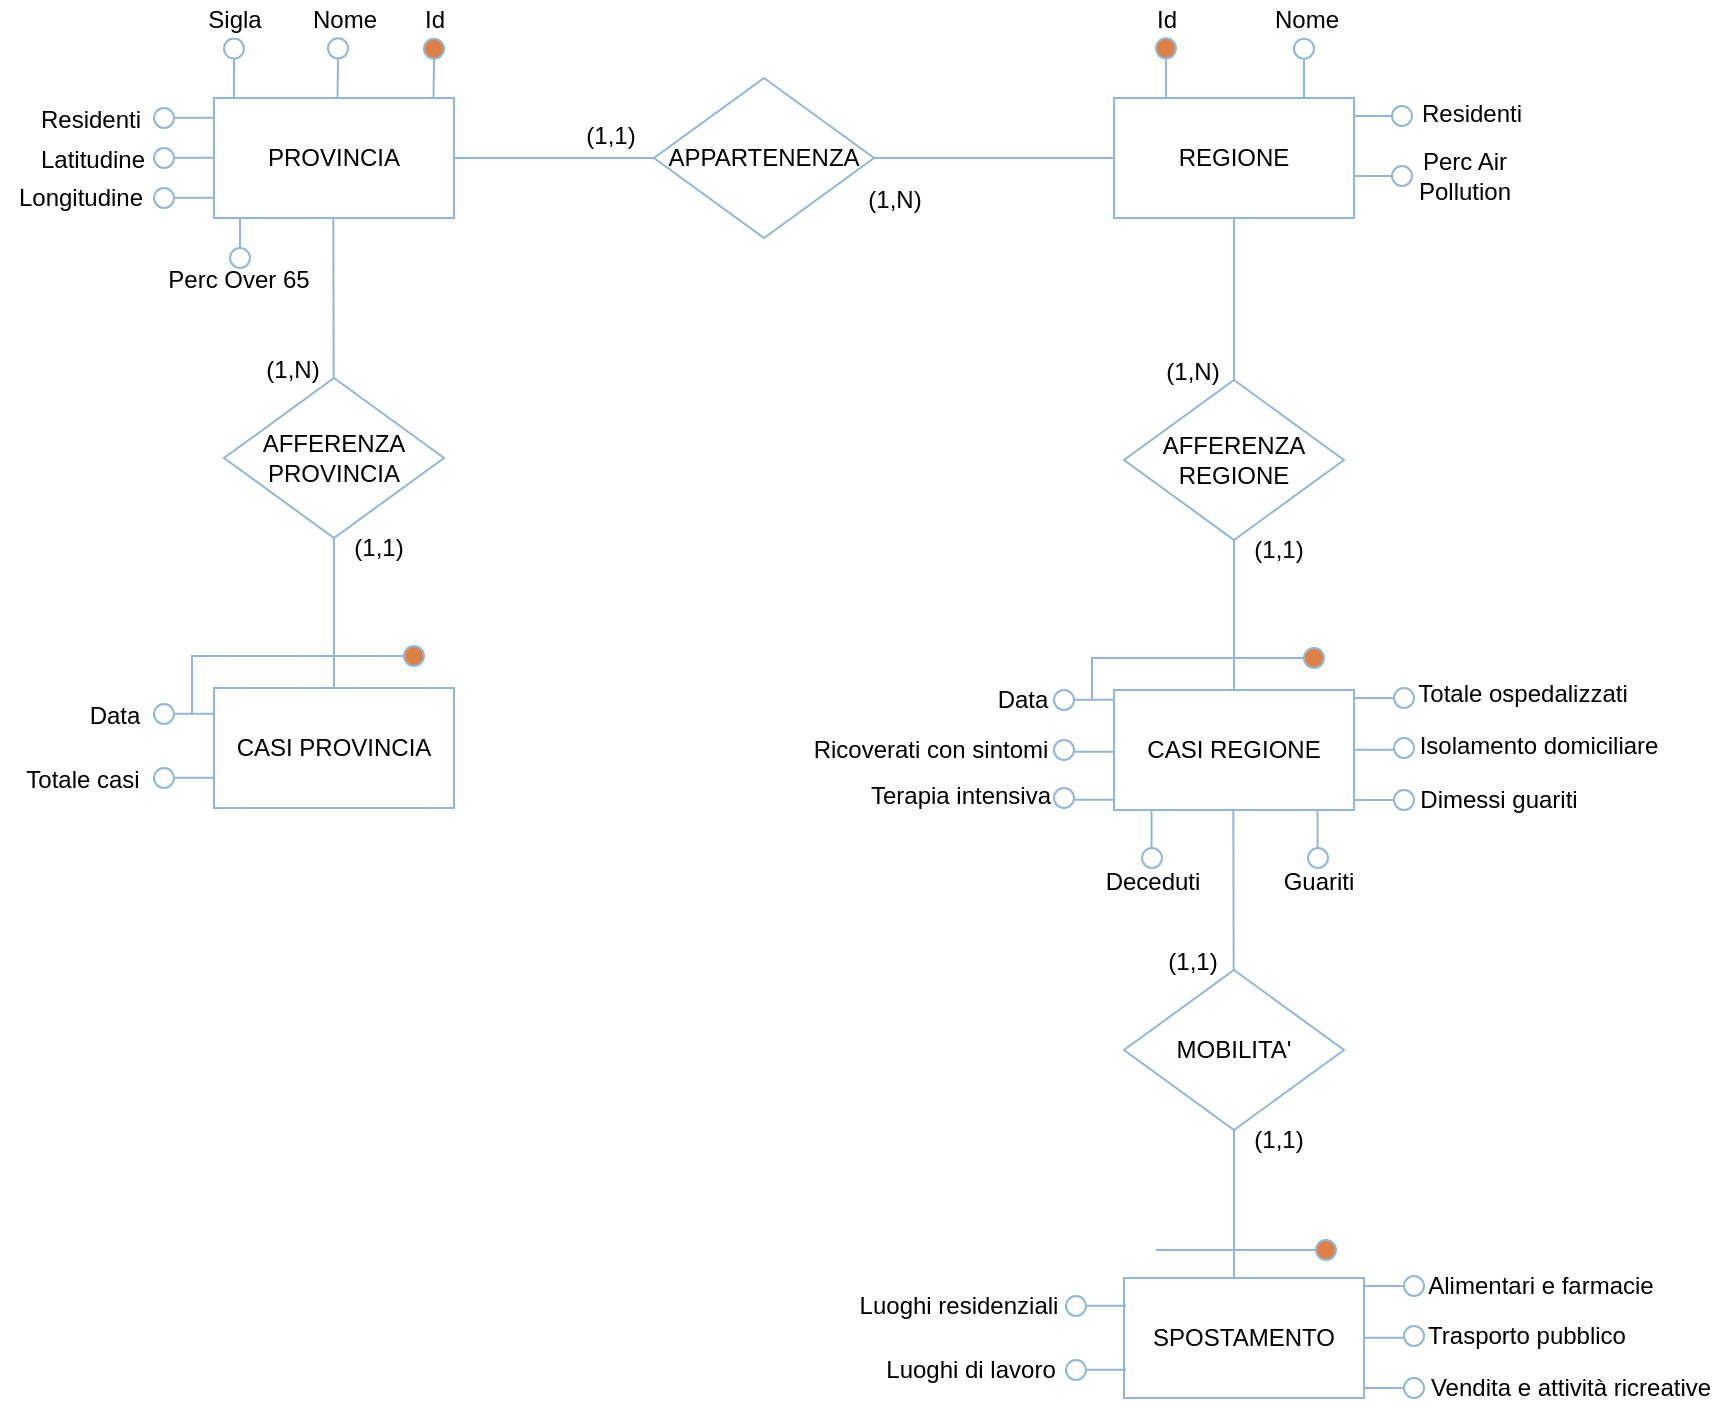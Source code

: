 <mxfile version="13.2.2" type="device"><diagram id="pfBTxqKWspSfVcuyZiPM" name="Pagina-1"><mxGraphModel dx="1086" dy="806" grid="1" gridSize="1" guides="1" tooltips="1" connect="1" arrows="1" fold="1" page="1" pageScale="1" pageWidth="827" pageHeight="1169" math="0" shadow="0" extFonts="Arial^https://fonts.googleapis.com/css?family=Arial"><root><mxCell id="0"/><mxCell id="1" parent="0"/><mxCell id="Vr45GZXEhVxP3tdZuiWB-1" value="PROVINCIA" style="rounded=0;whiteSpace=wrap;html=1;fontFamily=Arial;strokeColor=#94B6D2;" parent="1" vertex="1"><mxGeometry x="120" y="230" width="120" height="60" as="geometry"/></mxCell><mxCell id="Vr45GZXEhVxP3tdZuiWB-2" value="REGIONE" style="rounded=0;whiteSpace=wrap;html=1;fontFamily=Arial;strokeColor=#94B6D2;" parent="1" vertex="1"><mxGeometry x="570" y="230" width="120" height="60" as="geometry"/></mxCell><mxCell id="Vr45GZXEhVxP3tdZuiWB-3" value="" style="endArrow=none;html=1;exitX=1;exitY=0.5;exitDx=0;exitDy=0;entryX=0;entryY=0.5;entryDx=0;entryDy=0;fontFamily=Arial;strokeColor=#94B6D2;" parent="1" source="Vr45GZXEhVxP3tdZuiWB-4" target="Vr45GZXEhVxP3tdZuiWB-2" edge="1"><mxGeometry width="50" height="50" relative="1" as="geometry"><mxPoint x="420" y="300" as="sourcePoint"/><mxPoint x="470" y="250" as="targetPoint"/></mxGeometry></mxCell><mxCell id="Vr45GZXEhVxP3tdZuiWB-4" value="APPARTENENZA" style="rhombus;whiteSpace=wrap;html=1;fontFamily=Arial;strokeColor=#94B6D2;" parent="1" vertex="1"><mxGeometry x="340" y="220" width="110" height="80" as="geometry"/></mxCell><mxCell id="Vr45GZXEhVxP3tdZuiWB-5" value="" style="endArrow=none;html=1;exitX=1;exitY=0.5;exitDx=0;exitDy=0;entryX=0;entryY=0.5;entryDx=0;entryDy=0;fontFamily=Arial;strokeColor=#94B6D2;" parent="1" source="Vr45GZXEhVxP3tdZuiWB-1" target="Vr45GZXEhVxP3tdZuiWB-4" edge="1"><mxGeometry width="50" height="50" relative="1" as="geometry"><mxPoint x="250" y="260" as="sourcePoint"/><mxPoint x="460" y="260" as="targetPoint"/></mxGeometry></mxCell><mxCell id="Vr45GZXEhVxP3tdZuiWB-8" value="(1,1)" style="text;html=1;align=center;verticalAlign=middle;resizable=0;points=[];autosize=1;fontFamily=Arial;strokeColor=none;" parent="1" vertex="1"><mxGeometry x="300" y="239" width="36" height="19" as="geometry"/></mxCell><mxCell id="Vr45GZXEhVxP3tdZuiWB-9" value="(1,N)" style="text;html=1;align=center;verticalAlign=middle;resizable=0;points=[];autosize=1;fontFamily=Arial;strokeColor=none;" parent="1" vertex="1"><mxGeometry x="441" y="271" width="38" height="19" as="geometry"/></mxCell><mxCell id="Vr45GZXEhVxP3tdZuiWB-10" value="" style="endArrow=none;html=1;exitX=0.873;exitY=-0.003;exitDx=0;exitDy=0;exitPerimeter=0;fontFamily=Arial;strokeColor=#94B6D2;" parent="1" target="Vr45GZXEhVxP3tdZuiWB-11" edge="1"><mxGeometry width="50" height="50" relative="1" as="geometry"><mxPoint x="229.76" y="230.18" as="sourcePoint"/><mxPoint x="225" y="190.36" as="targetPoint"/></mxGeometry></mxCell><mxCell id="Vr45GZXEhVxP3tdZuiWB-11" value="" style="ellipse;whiteSpace=wrap;html=1;aspect=fixed;fillColor=#DD8047;fontFamily=Arial;strokeColor=#94B6D2;" parent="1" vertex="1"><mxGeometry x="225" y="200.36" width="10" height="10" as="geometry"/></mxCell><mxCell id="Vr45GZXEhVxP3tdZuiWB-12" value="Id" style="text;html=1;align=center;verticalAlign=middle;resizable=0;points=[];autosize=1;fontFamily=Arial;" parent="1" vertex="1"><mxGeometry x="219" y="181.36" width="21" height="19" as="geometry"/></mxCell><mxCell id="Vr45GZXEhVxP3tdZuiWB-13" value="" style="endArrow=none;html=1;exitX=0.873;exitY=-0.003;exitDx=0;exitDy=0;exitPerimeter=0;fontFamily=Arial;strokeColor=#94B6D2;" parent="1" target="Vr45GZXEhVxP3tdZuiWB-14" edge="1"><mxGeometry width="50" height="50" relative="1" as="geometry"><mxPoint x="181.76" y="230" as="sourcePoint"/><mxPoint x="177" y="190.18" as="targetPoint"/></mxGeometry></mxCell><mxCell id="Vr45GZXEhVxP3tdZuiWB-14" value="" style="ellipse;whiteSpace=wrap;html=1;aspect=fixed;fillColor=#FFFFFF;fontFamily=Arial;strokeColor=#94B6D2;" parent="1" vertex="1"><mxGeometry x="177" y="200.18" width="10" height="10" as="geometry"/></mxCell><mxCell id="Vr45GZXEhVxP3tdZuiWB-15" value="Nome" style="text;html=1;align=center;verticalAlign=middle;resizable=0;points=[];autosize=1;fontFamily=Arial;" parent="1" vertex="1"><mxGeometry x="163" y="181.36" width="43" height="19" as="geometry"/></mxCell><mxCell id="Vr45GZXEhVxP3tdZuiWB-16" value="" style="endArrow=none;html=1;exitX=0.083;exitY=-0.002;exitDx=0;exitDy=0;exitPerimeter=0;fontFamily=Arial;strokeColor=#94B6D2;" parent="1" source="Vr45GZXEhVxP3tdZuiWB-1" target="Vr45GZXEhVxP3tdZuiWB-17" edge="1"><mxGeometry width="50" height="50" relative="1" as="geometry"><mxPoint x="129.76" y="230.09" as="sourcePoint"/><mxPoint x="125" y="190.27" as="targetPoint"/></mxGeometry></mxCell><mxCell id="Vr45GZXEhVxP3tdZuiWB-17" value="" style="ellipse;whiteSpace=wrap;html=1;aspect=fixed;fillColor=#FFFFFF;fontFamily=Arial;strokeColor=#94B6D2;" parent="1" vertex="1"><mxGeometry x="125" y="200.27" width="10" height="10" as="geometry"/></mxCell><mxCell id="Vr45GZXEhVxP3tdZuiWB-18" value="Sigla" style="text;html=1;align=center;verticalAlign=middle;resizable=0;points=[];autosize=1;fontFamily=Arial;" parent="1" vertex="1"><mxGeometry x="111" y="181.18" width="38" height="19" as="geometry"/></mxCell><mxCell id="Vr45GZXEhVxP3tdZuiWB-23" value="" style="ellipse;whiteSpace=wrap;html=1;aspect=fixed;fillColor=#FFFFFF;fontFamily=Arial;strokeColor=#94B6D2;" parent="1" vertex="1"><mxGeometry x="90" y="235" width="10" height="10" as="geometry"/></mxCell><mxCell id="Vr45GZXEhVxP3tdZuiWB-24" value="" style="endArrow=none;html=1;fontFamily=Arial;strokeColor=#94B6D2;" parent="1" edge="1"><mxGeometry width="50" height="50" relative="1" as="geometry"><mxPoint x="100" y="239.83" as="sourcePoint"/><mxPoint x="120" y="239.83" as="targetPoint"/></mxGeometry></mxCell><mxCell id="Vr45GZXEhVxP3tdZuiWB-25" value="Residenti" style="text;html=1;align=center;verticalAlign=middle;resizable=0;points=[];autosize=1;fontFamily=Arial;" parent="1" vertex="1"><mxGeometry x="27" y="231" width="61" height="19" as="geometry"/></mxCell><mxCell id="Vr45GZXEhVxP3tdZuiWB-26" value="" style="ellipse;whiteSpace=wrap;html=1;aspect=fixed;fillColor=#FFFFFF;fontFamily=Arial;strokeColor=#94B6D2;" parent="1" vertex="1"><mxGeometry x="90" y="255" width="10" height="10" as="geometry"/></mxCell><mxCell id="Vr45GZXEhVxP3tdZuiWB-27" value="" style="endArrow=none;html=1;fontFamily=Arial;strokeColor=#94B6D2;" parent="1" edge="1"><mxGeometry width="50" height="50" relative="1" as="geometry"><mxPoint x="100" y="259.83" as="sourcePoint"/><mxPoint x="120" y="259.83" as="targetPoint"/></mxGeometry></mxCell><mxCell id="Vr45GZXEhVxP3tdZuiWB-28" value="Latitudine" style="text;html=1;align=center;verticalAlign=middle;resizable=0;points=[];autosize=1;fontFamily=Arial;" parent="1" vertex="1"><mxGeometry x="27" y="251" width="63" height="19" as="geometry"/></mxCell><mxCell id="Vr45GZXEhVxP3tdZuiWB-29" value="" style="ellipse;whiteSpace=wrap;html=1;aspect=fixed;fillColor=#FFFFFF;fontFamily=Arial;strokeColor=#94B6D2;" parent="1" vertex="1"><mxGeometry x="90" y="275" width="10" height="10" as="geometry"/></mxCell><mxCell id="Vr45GZXEhVxP3tdZuiWB-30" value="" style="endArrow=none;html=1;fontFamily=Arial;strokeColor=#94B6D2;" parent="1" edge="1"><mxGeometry width="50" height="50" relative="1" as="geometry"><mxPoint x="100" y="279.83" as="sourcePoint"/><mxPoint x="120" y="279.83" as="targetPoint"/></mxGeometry></mxCell><mxCell id="Vr45GZXEhVxP3tdZuiWB-31" value="Longitudine" style="text;html=1;align=center;verticalAlign=middle;resizable=0;points=[];autosize=1;" parent="1" vertex="1"><mxGeometry x="13" y="270" width="80" height="20" as="geometry"/></mxCell><mxCell id="Vr45GZXEhVxP3tdZuiWB-32" value="" style="endArrow=none;html=1;fontFamily=Arial;strokeColor=#94B6D2;" parent="1" target="Vr45GZXEhVxP3tdZuiWB-33" edge="1"><mxGeometry width="50" height="50" relative="1" as="geometry"><mxPoint x="596" y="230" as="sourcePoint"/><mxPoint x="591" y="190.18" as="targetPoint"/></mxGeometry></mxCell><mxCell id="Vr45GZXEhVxP3tdZuiWB-33" value="" style="ellipse;whiteSpace=wrap;html=1;aspect=fixed;fillColor=#DD8047;fontFamily=Arial;strokeColor=#94B6D2;" parent="1" vertex="1"><mxGeometry x="591" y="200.18" width="10" height="10" as="geometry"/></mxCell><mxCell id="Vr45GZXEhVxP3tdZuiWB-34" value="Id" style="text;html=1;align=center;verticalAlign=middle;resizable=0;points=[];autosize=1;fontFamily=Arial;" parent="1" vertex="1"><mxGeometry x="585" y="181.18" width="21" height="19" as="geometry"/></mxCell><mxCell id="Vr45GZXEhVxP3tdZuiWB-35" value="" style="endArrow=none;html=1;fontFamily=Arial;strokeColor=#94B6D2;" parent="1" target="Vr45GZXEhVxP3tdZuiWB-36" edge="1"><mxGeometry width="50" height="50" relative="1" as="geometry"><mxPoint x="665" y="230" as="sourcePoint"/><mxPoint x="660" y="190.36" as="targetPoint"/></mxGeometry></mxCell><mxCell id="Vr45GZXEhVxP3tdZuiWB-36" value="" style="ellipse;whiteSpace=wrap;html=1;aspect=fixed;fillColor=#FFFFFF;fontFamily=Arial;strokeColor=#94B6D2;" parent="1" vertex="1"><mxGeometry x="660" y="200.36" width="10" height="10" as="geometry"/></mxCell><mxCell id="Vr45GZXEhVxP3tdZuiWB-37" value="Nome" style="text;html=1;align=center;verticalAlign=middle;resizable=0;points=[];autosize=1;fontFamily=Arial;" parent="1" vertex="1"><mxGeometry x="644" y="181.36" width="43" height="19" as="geometry"/></mxCell><mxCell id="Vr45GZXEhVxP3tdZuiWB-39" value="" style="ellipse;whiteSpace=wrap;html=1;aspect=fixed;fillColor=#FFFFFF;fontFamily=Arial;strokeColor=#94B6D2;" parent="1" vertex="1"><mxGeometry x="709" y="234" width="10" height="10" as="geometry"/></mxCell><mxCell id="Vr45GZXEhVxP3tdZuiWB-40" value="" style="endArrow=none;html=1;entryX=0;entryY=0.5;entryDx=0;entryDy=0;fontFamily=Arial;strokeColor=#94B6D2;" parent="1" target="Vr45GZXEhVxP3tdZuiWB-39" edge="1"><mxGeometry width="50" height="50" relative="1" as="geometry"><mxPoint x="690" y="239" as="sourcePoint"/><mxPoint x="720" y="235" as="targetPoint"/></mxGeometry></mxCell><mxCell id="Vr45GZXEhVxP3tdZuiWB-42" value="Residenti" style="text;html=1;strokeColor=none;fillColor=none;align=center;verticalAlign=middle;whiteSpace=wrap;rounded=0;fontFamily=Arial;" parent="1" vertex="1"><mxGeometry x="729" y="228" width="40" height="20" as="geometry"/></mxCell><mxCell id="Vr45GZXEhVxP3tdZuiWB-44" value="" style="endArrow=none;html=1;fontFamily=Arial;strokeColor=#94B6D2;" parent="1" edge="1"><mxGeometry width="50" height="50" relative="1" as="geometry"><mxPoint x="180" y="530" as="sourcePoint"/><mxPoint x="179.66" y="290" as="targetPoint"/><Array as="points"><mxPoint x="180" y="440"/></Array></mxGeometry></mxCell><mxCell id="Vr45GZXEhVxP3tdZuiWB-46" value="CASI PROVINCIA" style="rounded=0;whiteSpace=wrap;html=1;fillColor=#FFFFFF;fontFamily=Arial;strokeColor=#94B6D2;" parent="1" vertex="1"><mxGeometry x="120" y="525" width="120" height="60" as="geometry"/></mxCell><mxCell id="Vr45GZXEhVxP3tdZuiWB-47" value="AFFERENZA&lt;br&gt;PROVINCIA" style="rhombus;whiteSpace=wrap;html=1;fontFamily=Arial;strokeColor=#94B6D2;" parent="1" vertex="1"><mxGeometry x="125" y="370" width="110" height="80" as="geometry"/></mxCell><mxCell id="Vr45GZXEhVxP3tdZuiWB-56" value="" style="ellipse;whiteSpace=wrap;html=1;aspect=fixed;fillColor=#FFFFFF;fontFamily=Arial;strokeColor=#94B6D2;" parent="1" vertex="1"><mxGeometry x="90" y="533" width="10" height="10" as="geometry"/></mxCell><mxCell id="Vr45GZXEhVxP3tdZuiWB-57" value="" style="endArrow=none;html=1;fontFamily=Arial;strokeColor=#94B6D2;" parent="1" edge="1"><mxGeometry width="50" height="50" relative="1" as="geometry"><mxPoint x="100" y="537.83" as="sourcePoint"/><mxPoint x="120" y="537.83" as="targetPoint"/></mxGeometry></mxCell><mxCell id="Vr45GZXEhVxP3tdZuiWB-61" value="" style="ellipse;whiteSpace=wrap;html=1;aspect=fixed;fillColor=#FFFFFF;fontFamily=Arial;strokeColor=#94B6D2;" parent="1" vertex="1"><mxGeometry x="90" y="565" width="10" height="10" as="geometry"/></mxCell><mxCell id="Vr45GZXEhVxP3tdZuiWB-62" value="" style="endArrow=none;html=1;fontFamily=Arial;strokeColor=#94B6D2;" parent="1" edge="1"><mxGeometry width="50" height="50" relative="1" as="geometry"><mxPoint x="100" y="569.83" as="sourcePoint"/><mxPoint x="120" y="569.83" as="targetPoint"/></mxGeometry></mxCell><mxCell id="Vr45GZXEhVxP3tdZuiWB-63" value="Totale casi" style="text;html=1;align=center;verticalAlign=middle;resizable=0;points=[];autosize=1;" parent="1" vertex="1"><mxGeometry x="20" y="561" width="68" height="19" as="geometry"/></mxCell><mxCell id="Vr45GZXEhVxP3tdZuiWB-64" value="Data" style="text;html=1;align=center;verticalAlign=middle;resizable=0;points=[];autosize=1;fontFamily=Arial;" parent="1" vertex="1"><mxGeometry x="52" y="529" width="36" height="19" as="geometry"/></mxCell><mxCell id="Vr45GZXEhVxP3tdZuiWB-87" value="(1,1)" style="text;html=1;align=center;verticalAlign=middle;resizable=0;points=[];autosize=1;fontFamily=Arial;strokeColor=none;" parent="1" vertex="1"><mxGeometry x="184" y="445" width="36" height="19" as="geometry"/></mxCell><mxCell id="Vr45GZXEhVxP3tdZuiWB-88" value="(1,N)" style="text;html=1;align=center;verticalAlign=middle;resizable=0;points=[];autosize=1;fontFamily=Arial;strokeColor=none;" parent="1" vertex="1"><mxGeometry x="140" y="356" width="38" height="19" as="geometry"/></mxCell><mxCell id="Vr45GZXEhVxP3tdZuiWB-91" value="" style="endArrow=none;html=1;rounded=0;edgeStyle=orthogonalEdgeStyle;fontFamily=Arial;strokeColor=#94B6D2;" parent="1" edge="1"><mxGeometry width="50" height="50" relative="1" as="geometry"><mxPoint x="109" y="538" as="sourcePoint"/><mxPoint x="215" y="509" as="targetPoint"/><Array as="points"><mxPoint x="109" y="509"/></Array></mxGeometry></mxCell><mxCell id="Vr45GZXEhVxP3tdZuiWB-92" value="" style="ellipse;whiteSpace=wrap;html=1;aspect=fixed;fillColor=#DD8047;fontFamily=Arial;strokeColor=#94B6D2;" parent="1" vertex="1"><mxGeometry x="215" y="504" width="10" height="10" as="geometry"/></mxCell><mxCell id="Vr45GZXEhVxP3tdZuiWB-98" value="" style="endArrow=none;html=1;entryX=0.5;entryY=1;entryDx=0;entryDy=0;fontFamily=Arial;strokeColor=#94B6D2;" parent="1" target="Vr45GZXEhVxP3tdZuiWB-2" edge="1"><mxGeometry width="50" height="50" relative="1" as="geometry"><mxPoint x="630" y="531" as="sourcePoint"/><mxPoint x="629.66" y="291" as="targetPoint"/><Array as="points"><mxPoint x="630" y="441"/></Array></mxGeometry></mxCell><mxCell id="Vr45GZXEhVxP3tdZuiWB-99" value="CASI REGIONE" style="rounded=0;whiteSpace=wrap;html=1;fillColor=#FFFFFF;fontFamily=Arial;strokeColor=#94B6D2;" parent="1" vertex="1"><mxGeometry x="570" y="526" width="120" height="60" as="geometry"/></mxCell><mxCell id="Vr45GZXEhVxP3tdZuiWB-100" value="AFFERENZA&lt;br&gt;REGIONE" style="rhombus;whiteSpace=wrap;html=1;fontFamily=Arial;strokeColor=#94B6D2;" parent="1" vertex="1"><mxGeometry x="575" y="371" width="110" height="80" as="geometry"/></mxCell><mxCell id="Vr45GZXEhVxP3tdZuiWB-101" value="" style="ellipse;whiteSpace=wrap;html=1;aspect=fixed;fillColor=#FFFFFF;fontFamily=Arial;strokeColor=#94B6D2;" parent="1" vertex="1"><mxGeometry x="540" y="526" width="10" height="10" as="geometry"/></mxCell><mxCell id="Vr45GZXEhVxP3tdZuiWB-102" value="" style="endArrow=none;html=1;fontFamily=Arial;strokeColor=#94B6D2;" parent="1" edge="1"><mxGeometry width="50" height="50" relative="1" as="geometry"><mxPoint x="550" y="530.83" as="sourcePoint"/><mxPoint x="570" y="530.83" as="targetPoint"/></mxGeometry></mxCell><mxCell id="Vr45GZXEhVxP3tdZuiWB-103" value="" style="ellipse;whiteSpace=wrap;html=1;aspect=fixed;fillColor=#FFFFFF;fontFamily=Arial;strokeColor=#94B6D2;" parent="1" vertex="1"><mxGeometry x="540" y="551" width="10" height="10" as="geometry"/></mxCell><mxCell id="Vr45GZXEhVxP3tdZuiWB-104" value="" style="endArrow=none;html=1;fontFamily=Arial;strokeColor=#94B6D2;" parent="1" edge="1"><mxGeometry width="50" height="50" relative="1" as="geometry"><mxPoint x="550" y="556.88" as="sourcePoint"/><mxPoint x="570" y="556.88" as="targetPoint"/></mxGeometry></mxCell><mxCell id="Vr45GZXEhVxP3tdZuiWB-105" value="Data" style="text;html=1;align=center;verticalAlign=middle;resizable=0;points=[];autosize=1;fontFamily=Arial;" parent="1" vertex="1"><mxGeometry x="506" y="521" width="36" height="19" as="geometry"/></mxCell><mxCell id="Vr45GZXEhVxP3tdZuiWB-106" value="(1,1)" style="text;html=1;align=center;verticalAlign=middle;resizable=0;points=[];autosize=1;fontFamily=Arial;strokeColor=none;" parent="1" vertex="1"><mxGeometry x="634" y="446" width="36" height="19" as="geometry"/></mxCell><mxCell id="Vr45GZXEhVxP3tdZuiWB-107" value="(1,N)" style="text;html=1;align=center;verticalAlign=middle;resizable=0;points=[];autosize=1;fontFamily=Arial;strokeColor=none;" parent="1" vertex="1"><mxGeometry x="590" y="357" width="38" height="19" as="geometry"/></mxCell><mxCell id="Vr45GZXEhVxP3tdZuiWB-108" value="" style="endArrow=none;html=1;rounded=0;edgeStyle=orthogonalEdgeStyle;fontFamily=Arial;strokeColor=#94B6D2;" parent="1" edge="1"><mxGeometry width="50" height="50" relative="1" as="geometry"><mxPoint x="559" y="531" as="sourcePoint"/><mxPoint x="665" y="510" as="targetPoint"/><Array as="points"><mxPoint x="559" y="510"/></Array></mxGeometry></mxCell><mxCell id="Vr45GZXEhVxP3tdZuiWB-109" value="" style="ellipse;whiteSpace=wrap;html=1;aspect=fixed;fillColor=#DD8047;fontFamily=Arial;strokeColor=#94B6D2;" parent="1" vertex="1"><mxGeometry x="665" y="505" width="10" height="10" as="geometry"/></mxCell><mxCell id="Vr45GZXEhVxP3tdZuiWB-110" value="" style="endArrow=none;html=1;fontFamily=Arial;strokeColor=#94B6D2;" parent="1" edge="1"><mxGeometry width="50" height="50" relative="1" as="geometry"><mxPoint x="630" y="826" as="sourcePoint"/><mxPoint x="629.66" y="586" as="targetPoint"/><Array as="points"><mxPoint x="630" y="736"/></Array></mxGeometry></mxCell><mxCell id="Vr45GZXEhVxP3tdZuiWB-111" value="MOBILITA'" style="rhombus;whiteSpace=wrap;html=1;fontFamily=Arial;strokeColor=#94B6D2;" parent="1" vertex="1"><mxGeometry x="575" y="666" width="110" height="80" as="geometry"/></mxCell><mxCell id="Vr45GZXEhVxP3tdZuiWB-113" value="(1,1)" style="text;html=1;align=center;verticalAlign=middle;resizable=0;points=[];autosize=1;fontFamily=Arial;strokeColor=none;" parent="1" vertex="1"><mxGeometry x="634" y="741" width="36" height="19" as="geometry"/></mxCell><mxCell id="Vr45GZXEhVxP3tdZuiWB-114" value="(1,1)" style="text;html=1;align=center;verticalAlign=middle;resizable=0;points=[];autosize=1;fontFamily=Arial;strokeColor=none;" parent="1" vertex="1"><mxGeometry x="591" y="652" width="36" height="19" as="geometry"/></mxCell><mxCell id="Vr45GZXEhVxP3tdZuiWB-116" value="" style="ellipse;whiteSpace=wrap;html=1;aspect=fixed;fillColor=#DD8047;fontFamily=Arial;strokeColor=#94B6D2;" parent="1" vertex="1"><mxGeometry x="671" y="801" width="10" height="10" as="geometry"/></mxCell><mxCell id="Vr45GZXEhVxP3tdZuiWB-117" value="" style="ellipse;whiteSpace=wrap;html=1;aspect=fixed;fillColor=#FFFFFF;fontFamily=Arial;strokeColor=#94B6D2;" parent="1" vertex="1"><mxGeometry x="540" y="575" width="10" height="10" as="geometry"/></mxCell><mxCell id="Vr45GZXEhVxP3tdZuiWB-118" value="" style="endArrow=none;html=1;fontFamily=Arial;strokeColor=#94B6D2;" parent="1" edge="1"><mxGeometry width="50" height="50" relative="1" as="geometry"><mxPoint x="550" y="580.88" as="sourcePoint"/><mxPoint x="570" y="580.88" as="targetPoint"/></mxGeometry></mxCell><mxCell id="Vr45GZXEhVxP3tdZuiWB-119" value="Ricoverati con sintomi" style="text;html=1;align=center;verticalAlign=middle;resizable=0;points=[];autosize=1;fontFamily=Arial;" parent="1" vertex="1"><mxGeometry x="414" y="546" width="128" height="19" as="geometry"/></mxCell><mxCell id="Vr45GZXEhVxP3tdZuiWB-120" value="Terapia intensiva" style="text;html=1;align=center;verticalAlign=middle;resizable=0;points=[];autosize=1;fontFamily=Arial;" parent="1" vertex="1"><mxGeometry x="442" y="569" width="101" height="19" as="geometry"/></mxCell><mxCell id="Vr45GZXEhVxP3tdZuiWB-121" value="" style="endArrow=none;html=1;fontFamily=Arial;strokeColor=#94B6D2;" parent="1" edge="1"><mxGeometry width="50" height="50" relative="1" as="geometry"><mxPoint x="690" y="530.0" as="sourcePoint"/><mxPoint x="710" y="530.0" as="targetPoint"/></mxGeometry></mxCell><mxCell id="Vr45GZXEhVxP3tdZuiWB-122" value="" style="endArrow=none;html=1;fontFamily=Arial;strokeColor=#94B6D2;" parent="1" edge="1"><mxGeometry width="50" height="50" relative="1" as="geometry"><mxPoint x="690" y="555.88" as="sourcePoint"/><mxPoint x="710" y="555.88" as="targetPoint"/></mxGeometry></mxCell><mxCell id="Vr45GZXEhVxP3tdZuiWB-123" value="" style="endArrow=none;html=1;fontFamily=Arial;strokeColor=#94B6D2;" parent="1" edge="1"><mxGeometry width="50" height="50" relative="1" as="geometry"><mxPoint x="690" y="581.0" as="sourcePoint"/><mxPoint x="710" y="581.0" as="targetPoint"/></mxGeometry></mxCell><mxCell id="Vr45GZXEhVxP3tdZuiWB-124" value="" style="ellipse;whiteSpace=wrap;html=1;aspect=fixed;fillColor=#FFFFFF;fontFamily=Arial;strokeColor=#94B6D2;" parent="1" vertex="1"><mxGeometry x="710" y="525" width="10" height="10" as="geometry"/></mxCell><mxCell id="Vr45GZXEhVxP3tdZuiWB-125" value="" style="ellipse;whiteSpace=wrap;html=1;aspect=fixed;fillColor=#FFFFFF;fontFamily=Arial;strokeColor=#94B6D2;" parent="1" vertex="1"><mxGeometry x="710" y="550" width="10" height="10" as="geometry"/></mxCell><mxCell id="Vr45GZXEhVxP3tdZuiWB-126" value="" style="ellipse;whiteSpace=wrap;html=1;aspect=fixed;fillColor=#FFFFFF;fontFamily=Arial;strokeColor=#94B6D2;" parent="1" vertex="1"><mxGeometry x="710" y="576" width="10" height="10" as="geometry"/></mxCell><mxCell id="Vr45GZXEhVxP3tdZuiWB-127" value="Totale ospedalizzati" style="text;html=1;align=center;verticalAlign=middle;resizable=0;points=[];autosize=1;fontFamily=Arial;" parent="1" vertex="1"><mxGeometry x="716" y="518" width="116" height="19" as="geometry"/></mxCell><mxCell id="Vr45GZXEhVxP3tdZuiWB-130" value="Isolamento domiciliare" style="text;html=1;align=center;verticalAlign=middle;resizable=0;points=[];autosize=1;fontFamily=Arial;" parent="1" vertex="1"><mxGeometry x="717" y="544" width="130" height="19" as="geometry"/></mxCell><mxCell id="Vr45GZXEhVxP3tdZuiWB-131" value="Dimessi guariti" style="text;html=1;align=center;verticalAlign=middle;resizable=0;points=[];autosize=1;fontFamily=Arial;" parent="1" vertex="1"><mxGeometry x="717" y="571.5" width="90" height="19" as="geometry"/></mxCell><mxCell id="Vr45GZXEhVxP3tdZuiWB-132" value="" style="endArrow=none;html=1;fontFamily=Arial;strokeColor=#94B6D2;" parent="1" edge="1"><mxGeometry width="50" height="50" relative="1" as="geometry"><mxPoint x="588.77" y="608" as="sourcePoint"/><mxPoint x="588.77" y="586" as="targetPoint"/></mxGeometry></mxCell><mxCell id="Vr45GZXEhVxP3tdZuiWB-133" value="" style="ellipse;whiteSpace=wrap;html=1;aspect=fixed;fillColor=#FFFFFF;fontFamily=Arial;strokeColor=#94B6D2;" parent="1" vertex="1"><mxGeometry x="584" y="605" width="10" height="10" as="geometry"/></mxCell><mxCell id="Vr45GZXEhVxP3tdZuiWB-134" value="Deceduti" style="text;html=1;align=center;verticalAlign=middle;resizable=0;points=[];autosize=1;fontFamily=Arial;strokeColor=none;" parent="1" vertex="1"><mxGeometry x="560" y="612" width="58" height="19" as="geometry"/></mxCell><mxCell id="Vr45GZXEhVxP3tdZuiWB-135" value="" style="endArrow=none;html=1;fontFamily=Arial;strokeColor=#94B6D2;" parent="1" edge="1"><mxGeometry width="50" height="50" relative="1" as="geometry"><mxPoint x="671.77" y="608" as="sourcePoint"/><mxPoint x="671.77" y="586" as="targetPoint"/></mxGeometry></mxCell><mxCell id="Vr45GZXEhVxP3tdZuiWB-136" value="" style="ellipse;whiteSpace=wrap;html=1;aspect=fixed;fillColor=#FFFFFF;fontFamily=Arial;strokeColor=#94B6D2;" parent="1" vertex="1"><mxGeometry x="667" y="605" width="10" height="10" as="geometry"/></mxCell><mxCell id="Vr45GZXEhVxP3tdZuiWB-137" value="Guariti" style="text;html=1;align=center;verticalAlign=middle;resizable=0;points=[];autosize=1;fontFamily=Arial;strokeColor=none;" parent="1" vertex="1"><mxGeometry x="649" y="612" width="46" height="19" as="geometry"/></mxCell><mxCell id="gHE64YQH4OotOHKcSYd2-1" value="" style="endArrow=none;html=1;fontFamily=Arial;strokeColor=#94B6D2;" parent="1" edge="1"><mxGeometry width="50" height="50" relative="1" as="geometry"><mxPoint x="591" y="806" as="sourcePoint"/><mxPoint x="671" y="806" as="targetPoint"/></mxGeometry></mxCell><mxCell id="gHE64YQH4OotOHKcSYd2-2" value="SPOSTAMENTO" style="rounded=0;whiteSpace=wrap;html=1;fontFamily=Arial;strokeColor=#94B6D2;" parent="1" vertex="1"><mxGeometry x="575" y="820" width="120" height="60" as="geometry"/></mxCell><mxCell id="gHE64YQH4OotOHKcSYd2-3" value="" style="endArrow=none;html=1;fontFamily=Arial;strokeColor=#94B6D2;" parent="1" edge="1"><mxGeometry width="50" height="50" relative="1" as="geometry"><mxPoint x="695" y="824.0" as="sourcePoint"/><mxPoint x="715" y="824.0" as="targetPoint"/></mxGeometry></mxCell><mxCell id="gHE64YQH4OotOHKcSYd2-4" value="" style="endArrow=none;html=1;fontFamily=Arial;strokeColor=#94B6D2;" parent="1" edge="1"><mxGeometry width="50" height="50" relative="1" as="geometry"><mxPoint x="695" y="849.88" as="sourcePoint"/><mxPoint x="715" y="849.88" as="targetPoint"/></mxGeometry></mxCell><mxCell id="gHE64YQH4OotOHKcSYd2-5" value="" style="endArrow=none;html=1;fontFamily=Arial;strokeColor=#94B6D2;" parent="1" edge="1"><mxGeometry width="50" height="50" relative="1" as="geometry"><mxPoint x="695" y="875" as="sourcePoint"/><mxPoint x="715" y="875" as="targetPoint"/></mxGeometry></mxCell><mxCell id="gHE64YQH4OotOHKcSYd2-6" value="" style="ellipse;whiteSpace=wrap;html=1;aspect=fixed;fillColor=#FFFFFF;fontFamily=Arial;strokeColor=#94B6D2;" parent="1" vertex="1"><mxGeometry x="715" y="819" width="10" height="10" as="geometry"/></mxCell><mxCell id="gHE64YQH4OotOHKcSYd2-7" value="" style="ellipse;whiteSpace=wrap;html=1;aspect=fixed;fillColor=#FFFFFF;fontFamily=Arial;strokeColor=#94B6D2;" parent="1" vertex="1"><mxGeometry x="715" y="844" width="10" height="10" as="geometry"/></mxCell><mxCell id="gHE64YQH4OotOHKcSYd2-8" value="" style="ellipse;whiteSpace=wrap;html=1;aspect=fixed;fillColor=#FFFFFF;fontFamily=Arial;strokeColor=#94B6D2;" parent="1" vertex="1"><mxGeometry x="715" y="870" width="10" height="10" as="geometry"/></mxCell><mxCell id="gHE64YQH4OotOHKcSYd2-9" value="Alimentari e farmacie" style="text;html=1;align=center;verticalAlign=middle;resizable=0;points=[];autosize=1;fontFamily=Arial;" parent="1" vertex="1"><mxGeometry x="721" y="814.5" width="124" height="19" as="geometry"/></mxCell><mxCell id="gHE64YQH4OotOHKcSYd2-10" value="Trasporto pubblico" style="text;html=1;align=center;verticalAlign=middle;resizable=0;points=[];autosize=1;fontFamily=Arial;" parent="1" vertex="1"><mxGeometry x="721" y="839" width="110" height="19" as="geometry"/></mxCell><mxCell id="gHE64YQH4OotOHKcSYd2-11" value="Vendita e attività&amp;nbsp;ricreative" style="text;html=1;align=center;verticalAlign=middle;resizable=0;points=[];autosize=1;fontFamily=Arial;" parent="1" vertex="1"><mxGeometry x="722" y="865" width="151" height="19" as="geometry"/></mxCell><mxCell id="gHE64YQH4OotOHKcSYd2-13" value="" style="ellipse;whiteSpace=wrap;html=1;aspect=fixed;fillColor=#FFFFFF;fontFamily=Arial;strokeColor=#94B6D2;" parent="1" vertex="1"><mxGeometry x="546" y="829" width="10" height="10" as="geometry"/></mxCell><mxCell id="gHE64YQH4OotOHKcSYd2-14" value="" style="endArrow=none;html=1;fontFamily=Arial;strokeColor=#94B6D2;" parent="1" edge="1"><mxGeometry width="50" height="50" relative="1" as="geometry"><mxPoint x="556" y="833.83" as="sourcePoint"/><mxPoint x="576" y="833.83" as="targetPoint"/></mxGeometry></mxCell><mxCell id="gHE64YQH4OotOHKcSYd2-15" value="" style="ellipse;whiteSpace=wrap;html=1;aspect=fixed;fillColor=#FFFFFF;fontFamily=Arial;strokeColor=#94B6D2;" parent="1" vertex="1"><mxGeometry x="546" y="861" width="10" height="10" as="geometry"/></mxCell><mxCell id="gHE64YQH4OotOHKcSYd2-16" value="" style="endArrow=none;html=1;fontFamily=Arial;strokeColor=#94B6D2;" parent="1" edge="1"><mxGeometry width="50" height="50" relative="1" as="geometry"><mxPoint x="556" y="865.83" as="sourcePoint"/><mxPoint x="576" y="865.83" as="targetPoint"/></mxGeometry></mxCell><mxCell id="gHE64YQH4OotOHKcSYd2-17" value="Luoghi di lavoro" style="text;html=1;align=center;verticalAlign=middle;resizable=0;points=[];autosize=1;fontFamily=Arial;" parent="1" vertex="1"><mxGeometry x="450" y="856.5" width="96" height="19" as="geometry"/></mxCell><mxCell id="gHE64YQH4OotOHKcSYd2-18" value="Luoghi residenziali" style="text;html=1;align=center;verticalAlign=middle;resizable=0;points=[];autosize=1;fontFamily=Arial;" parent="1" vertex="1"><mxGeometry x="437" y="824.5" width="110" height="19" as="geometry"/></mxCell><mxCell id="vyVt8oj_Pd6Yr4tReI9n-2" value="" style="endArrow=none;html=1;fontFamily=Arial;strokeColor=#94B6D2;" parent="1" edge="1"><mxGeometry width="50" height="50" relative="1" as="geometry"><mxPoint x="133" y="305" as="sourcePoint"/><mxPoint x="133" y="290" as="targetPoint"/></mxGeometry></mxCell><mxCell id="vyVt8oj_Pd6Yr4tReI9n-3" value="" style="ellipse;whiteSpace=wrap;html=1;aspect=fixed;fillColor=#FFFFFF;fontFamily=Arial;strokeColor=#94B6D2;" parent="1" vertex="1"><mxGeometry x="128" y="305" width="10" height="10" as="geometry"/></mxCell><mxCell id="vyVt8oj_Pd6Yr4tReI9n-4" value="&lt;font&gt;Perc Over 65&lt;/font&gt;" style="text;html=1;align=center;verticalAlign=middle;resizable=0;points=[];autosize=1;fontFamily=Arial;strokeColor=none;" parent="1" vertex="1"><mxGeometry x="91" y="311" width="82" height="19" as="geometry"/></mxCell><mxCell id="vyVt8oj_Pd6Yr4tReI9n-6" value="" style="ellipse;whiteSpace=wrap;html=1;aspect=fixed;fillColor=#FFFFFF;fontFamily=Arial;strokeColor=#94B6D2;" parent="1" vertex="1"><mxGeometry x="709" y="264" width="10" height="10" as="geometry"/></mxCell><mxCell id="vyVt8oj_Pd6Yr4tReI9n-7" value="" style="endArrow=none;html=1;entryX=0;entryY=0.5;entryDx=0;entryDy=0;fontFamily=Arial;strokeColor=#94B6D2;" parent="1" target="vyVt8oj_Pd6Yr4tReI9n-6" edge="1"><mxGeometry width="50" height="50" relative="1" as="geometry"><mxPoint x="690" y="269" as="sourcePoint"/><mxPoint x="720" y="265" as="targetPoint"/></mxGeometry></mxCell><mxCell id="vyVt8oj_Pd6Yr4tReI9n-9" value="Perc Air Pollution" style="text;html=1;strokeColor=none;fillColor=none;align=center;verticalAlign=middle;whiteSpace=wrap;rounded=0;fontFamily=Arial;" parent="1" vertex="1"><mxGeometry x="715" y="259" width="61" height="20" as="geometry"/></mxCell></root></mxGraphModel></diagram></mxfile>